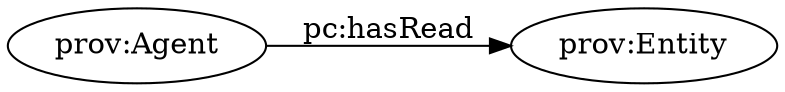 digraph ar2dtool_diagram { 
rankdir=LR;
size="1501"
	"prov:Agent" -> "prov:Entity" [ label = "pc:hasRead" ];

}
